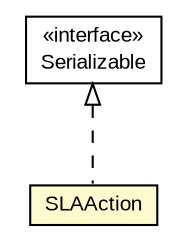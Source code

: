 #!/usr/local/bin/dot
#
# Class diagram 
# Generated by UMLGraph version R5_6-24-gf6e263 (http://www.umlgraph.org/)
#

digraph G {
	edge [fontname="arial",fontsize=10,labelfontname="arial",labelfontsize=10];
	node [fontname="arial",fontsize=10,shape=plaintext];
	nodesep=0.25;
	ranksep=0.5;
	// org.miloss.fgsms.services.interfaces.policyconfiguration.SLAAction
	c335236 [label=<<table title="org.miloss.fgsms.services.interfaces.policyconfiguration.SLAAction" border="0" cellborder="1" cellspacing="0" cellpadding="2" port="p" bgcolor="lemonChiffon" href="./SLAAction.html">
		<tr><td><table border="0" cellspacing="0" cellpadding="1">
<tr><td align="center" balign="center"> SLAAction </td></tr>
		</table></td></tr>
		</table>>, URL="./SLAAction.html", fontname="arial", fontcolor="black", fontsize=10.0];
	//org.miloss.fgsms.services.interfaces.policyconfiguration.SLAAction implements java.io.Serializable
	c335606:p -> c335236:p [dir=back,arrowtail=empty,style=dashed];
	// java.io.Serializable
	c335606 [label=<<table title="java.io.Serializable" border="0" cellborder="1" cellspacing="0" cellpadding="2" port="p" href="http://java.sun.com/j2se/1.4.2/docs/api/java/io/Serializable.html">
		<tr><td><table border="0" cellspacing="0" cellpadding="1">
<tr><td align="center" balign="center"> &#171;interface&#187; </td></tr>
<tr><td align="center" balign="center"> Serializable </td></tr>
		</table></td></tr>
		</table>>, URL="http://java.sun.com/j2se/1.4.2/docs/api/java/io/Serializable.html", fontname="arial", fontcolor="black", fontsize=10.0];
}

